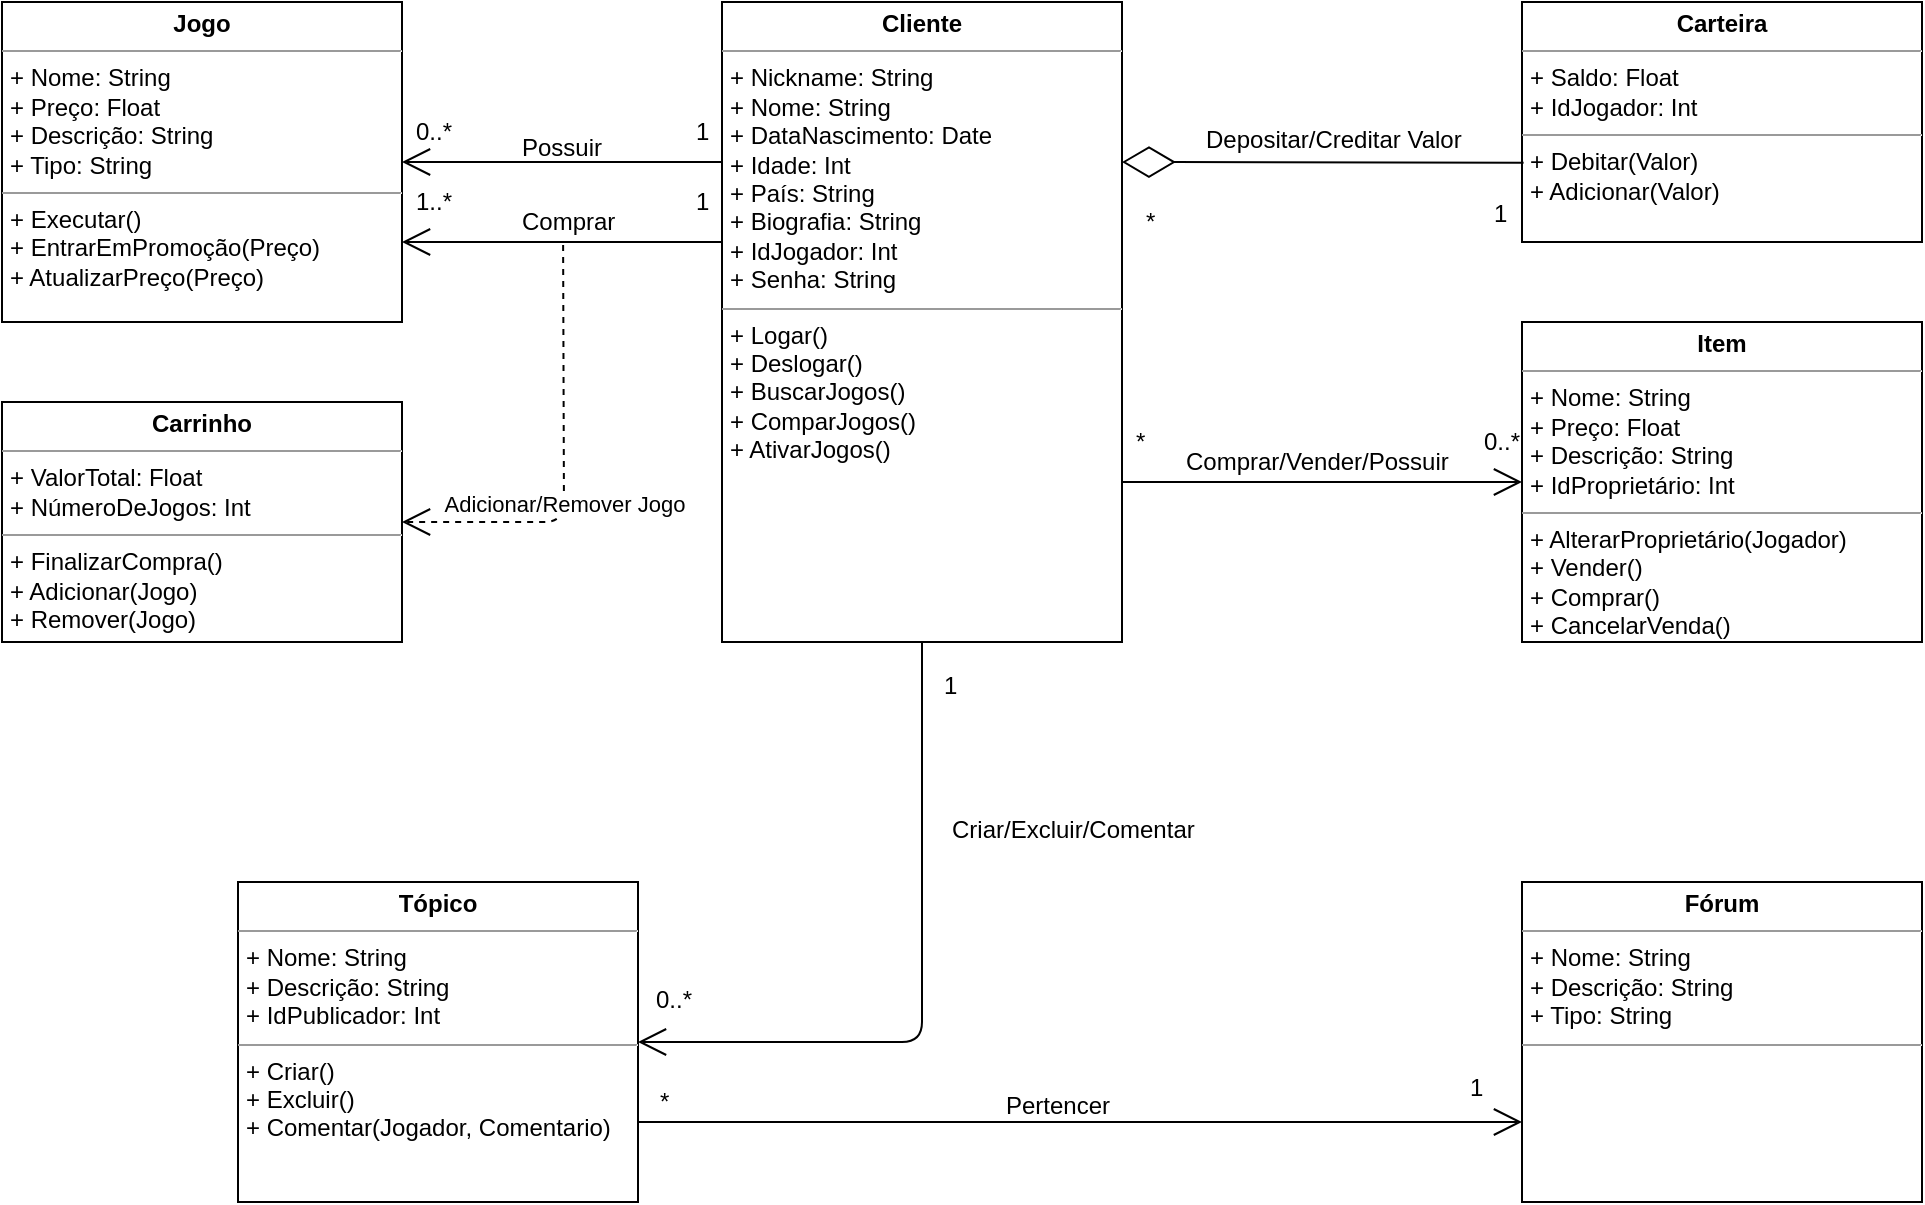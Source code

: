 <mxfile version="10.7.7" type="device"><diagram id="l7jQZJ3xaO9dlrZFXd0_" name="Page-1"><mxGraphModel dx="988" dy="647" grid="1" gridSize="10" guides="1" tooltips="1" connect="1" arrows="1" fold="1" page="1" pageScale="1" pageWidth="1400" pageHeight="850" math="0" shadow="0"><root><mxCell id="0"/><mxCell id="1" parent="0"/><mxCell id="XkHssPdy6YSDoEa4cmkI-1" value="&lt;p style=&quot;margin: 0px ; margin-top: 4px ; text-align: center&quot;&gt;&lt;b&gt;Cliente&lt;/b&gt;&lt;/p&gt;&lt;hr size=&quot;1&quot;&gt;&lt;p style=&quot;margin: 0px ; margin-left: 4px&quot;&gt;+ Nickname: String&lt;br&gt;+ Nome: String&lt;br&gt;+ DataNascimento: Date&lt;br&gt;+ Idade: Int&lt;br&gt;+ País: String&lt;br&gt;+ Biografia: String&lt;br&gt;+ IdJogador: Int&lt;br&gt;+ Senha: String&lt;/p&gt;&lt;hr size=&quot;1&quot;&gt;&lt;p style=&quot;margin: 0px ; margin-left: 4px&quot;&gt;+ Logar()&lt;/p&gt;&lt;p style=&quot;margin: 0px ; margin-left: 4px&quot;&gt;+ Deslogar()&lt;br&gt;+ BuscarJogos()&lt;br&gt;+ ComparJogos()&lt;br&gt;+ AtivarJogos()&lt;br&gt;&lt;/p&gt;" style="verticalAlign=top;align=left;overflow=fill;fontSize=12;fontFamily=Helvetica;html=1;" vertex="1" parent="1"><mxGeometry x="400" y="40" width="200" height="320" as="geometry"/></mxCell><mxCell id="XkHssPdy6YSDoEa4cmkI-2" value="&lt;p style=&quot;margin: 0px ; margin-top: 4px ; text-align: center&quot;&gt;&lt;b&gt;Carteira&lt;/b&gt;&lt;/p&gt;&lt;hr size=&quot;1&quot;&gt;&lt;p style=&quot;margin: 0px ; margin-left: 4px&quot;&gt;+ Saldo: Float&lt;br&gt;+ IdJogador: Int&lt;/p&gt;&lt;hr size=&quot;1&quot;&gt;&lt;p style=&quot;margin: 0px ; margin-left: 4px&quot;&gt;+ Debitar(Valor)&lt;br&gt;+ Adicionar(Valor)&lt;/p&gt;" style="verticalAlign=top;align=left;overflow=fill;fontSize=12;fontFamily=Helvetica;html=1;" vertex="1" parent="1"><mxGeometry x="800" y="40" width="200" height="120" as="geometry"/></mxCell><mxCell id="XkHssPdy6YSDoEa4cmkI-3" value="&lt;p style=&quot;margin: 0px ; margin-top: 4px ; text-align: center&quot;&gt;&lt;b&gt;Carrinho&lt;/b&gt;&lt;/p&gt;&lt;hr size=&quot;1&quot;&gt;&lt;p style=&quot;margin: 0px ; margin-left: 4px&quot;&gt;+ ValorTotal: Float&lt;br&gt;+ NúmeroDeJogos: Int&lt;/p&gt;&lt;hr size=&quot;1&quot;&gt;&lt;p style=&quot;margin: 0px ; margin-left: 4px&quot;&gt;+ FinalizarCompra()&lt;br&gt;+ Adicionar(Jogo)&lt;br&gt;+ Remover(Jogo)&lt;/p&gt;" style="verticalAlign=top;align=left;overflow=fill;fontSize=12;fontFamily=Helvetica;html=1;" vertex="1" parent="1"><mxGeometry x="40" y="240" width="200" height="120" as="geometry"/></mxCell><mxCell id="XkHssPdy6YSDoEa4cmkI-4" value="&lt;p style=&quot;margin: 0px ; margin-top: 4px ; text-align: center&quot;&gt;&lt;b&gt;Jogo&lt;/b&gt;&lt;/p&gt;&lt;hr size=&quot;1&quot;&gt;&lt;p style=&quot;margin: 0px ; margin-left: 4px&quot;&gt;+ Nome: String&lt;br&gt;+ Preço: Float&lt;br&gt;+ Descrição: String&lt;br&gt;+ Tipo: String&lt;/p&gt;&lt;hr size=&quot;1&quot;&gt;&lt;p style=&quot;margin: 0px ; margin-left: 4px&quot;&gt;+ Executar()&lt;br&gt;+ EntrarEmPromoção(Preço)&lt;br&gt;+ AtualizarPreço(Preço)&lt;/p&gt;" style="verticalAlign=top;align=left;overflow=fill;fontSize=12;fontFamily=Helvetica;html=1;" vertex="1" parent="1"><mxGeometry x="40" y="40" width="200" height="160" as="geometry"/></mxCell><mxCell id="XkHssPdy6YSDoEa4cmkI-5" value="&lt;p style=&quot;margin: 0px ; margin-top: 4px ; text-align: center&quot;&gt;&lt;b&gt;Tópico&lt;/b&gt;&lt;/p&gt;&lt;hr size=&quot;1&quot;&gt;&lt;p style=&quot;margin: 0px ; margin-left: 4px&quot;&gt;+ Nome: String&lt;br&gt;+ Descrição: String&lt;br&gt;+ IdPublicador: Int&lt;/p&gt;&lt;hr size=&quot;1&quot;&gt;&lt;p style=&quot;margin: 0px ; margin-left: 4px&quot;&gt;+ Criar()&lt;br&gt;+ Excluir()&lt;br&gt;+ Comentar(Jogador, Comentario)&lt;br&gt;&lt;br&gt;&lt;/p&gt;" style="verticalAlign=top;align=left;overflow=fill;fontSize=12;fontFamily=Helvetica;html=1;" vertex="1" parent="1"><mxGeometry x="158" y="480" width="200" height="160" as="geometry"/></mxCell><mxCell id="XkHssPdy6YSDoEa4cmkI-6" value="&lt;p style=&quot;margin: 0px ; margin-top: 4px ; text-align: center&quot;&gt;&lt;b&gt;Item&lt;/b&gt;&lt;/p&gt;&lt;hr size=&quot;1&quot;&gt;&lt;p style=&quot;margin: 0px ; margin-left: 4px&quot;&gt;+ Nome: String&lt;br&gt;+ Preço: Float&lt;br&gt;+ Descrição: String&lt;br&gt;+ IdProprietário: Int&lt;/p&gt;&lt;hr size=&quot;1&quot;&gt;&lt;p style=&quot;margin: 0px ; margin-left: 4px&quot;&gt;+ AlterarProprietário(Jogador)&lt;br&gt;+ Vender()&lt;br&gt;+ Comprar()&lt;br&gt;+ CancelarVenda()&lt;/p&gt;" style="verticalAlign=top;align=left;overflow=fill;fontSize=12;fontFamily=Helvetica;html=1;" vertex="1" parent="1"><mxGeometry x="800" y="200" width="200" height="160" as="geometry"/></mxCell><mxCell id="XkHssPdy6YSDoEa4cmkI-7" value="&lt;p style=&quot;margin: 0px ; margin-top: 4px ; text-align: center&quot;&gt;&lt;b&gt;Fórum&lt;/b&gt;&lt;/p&gt;&lt;hr size=&quot;1&quot;&gt;&lt;p style=&quot;margin: 0px ; margin-left: 4px&quot;&gt;+ Nome: String&lt;br&gt;+ Descrição: String&lt;br&gt;+ Tipo: String&lt;/p&gt;&lt;hr size=&quot;1&quot;&gt;&lt;p style=&quot;margin: 0px ; margin-left: 4px&quot;&gt;&lt;br&gt;&lt;/p&gt;" style="verticalAlign=top;align=left;overflow=fill;fontSize=12;fontFamily=Helvetica;html=1;" vertex="1" parent="1"><mxGeometry x="800" y="480" width="200" height="160" as="geometry"/></mxCell><mxCell id="XkHssPdy6YSDoEa4cmkI-8" value="" style="endArrow=diamondThin;endFill=0;endSize=24;html=1;exitX=0.004;exitY=0.67;exitDx=0;exitDy=0;exitPerimeter=0;" edge="1" parent="1" source="XkHssPdy6YSDoEa4cmkI-2"><mxGeometry width="160" relative="1" as="geometry"><mxPoint x="610" y="190" as="sourcePoint"/><mxPoint x="600" y="120" as="targetPoint"/></mxGeometry></mxCell><mxCell id="XkHssPdy6YSDoEa4cmkI-9" value="Depositar/Creditar Valor" style="text;html=1;resizable=0;points=[];autosize=1;align=left;verticalAlign=top;spacingTop=-4;" vertex="1" parent="1"><mxGeometry x="640" y="99" width="140" height="20" as="geometry"/></mxCell><mxCell id="XkHssPdy6YSDoEa4cmkI-11" value="*" style="text;html=1;resizable=0;points=[];autosize=1;align=left;verticalAlign=top;spacingTop=-4;" vertex="1" parent="1"><mxGeometry x="610" y="140" width="20" height="20" as="geometry"/></mxCell><mxCell id="XkHssPdy6YSDoEa4cmkI-12" value="1" style="text;html=1;resizable=0;points=[];autosize=1;align=left;verticalAlign=top;spacingTop=-4;" vertex="1" parent="1"><mxGeometry x="784" y="136" width="20" height="20" as="geometry"/></mxCell><mxCell id="XkHssPdy6YSDoEa4cmkI-13" value="" style="endArrow=open;endFill=1;endSize=12;html=1;exitX=0;exitY=0.25;exitDx=0;exitDy=0;entryX=1;entryY=0.5;entryDx=0;entryDy=0;" edge="1" parent="1" source="XkHssPdy6YSDoEa4cmkI-1" target="XkHssPdy6YSDoEa4cmkI-4"><mxGeometry width="160" relative="1" as="geometry"><mxPoint x="260" y="120" as="sourcePoint"/><mxPoint x="420" y="120" as="targetPoint"/></mxGeometry></mxCell><mxCell id="XkHssPdy6YSDoEa4cmkI-14" value="Possuir" style="text;html=1;resizable=0;points=[];autosize=1;align=left;verticalAlign=top;spacingTop=-4;" vertex="1" parent="1"><mxGeometry x="298" y="103" width="60" height="20" as="geometry"/></mxCell><mxCell id="XkHssPdy6YSDoEa4cmkI-15" value="0..*" style="text;html=1;resizable=0;points=[];autosize=1;align=left;verticalAlign=top;spacingTop=-4;" vertex="1" parent="1"><mxGeometry x="245" y="95" width="30" height="20" as="geometry"/></mxCell><mxCell id="XkHssPdy6YSDoEa4cmkI-16" value="1" style="text;html=1;resizable=0;points=[];autosize=1;align=left;verticalAlign=top;spacingTop=-4;" vertex="1" parent="1"><mxGeometry x="385" y="95" width="20" height="20" as="geometry"/></mxCell><mxCell id="XkHssPdy6YSDoEa4cmkI-19" value="" style="endArrow=open;endFill=1;endSize=12;html=1;entryX=1;entryY=0.75;entryDx=0;entryDy=0;exitX=0.002;exitY=0.375;exitDx=0;exitDy=0;exitPerimeter=0;" edge="1" parent="1" source="XkHssPdy6YSDoEa4cmkI-1" target="XkHssPdy6YSDoEa4cmkI-4"><mxGeometry width="160" relative="1" as="geometry"><mxPoint x="397" y="160" as="sourcePoint"/><mxPoint x="242" y="283" as="targetPoint"/></mxGeometry></mxCell><mxCell id="XkHssPdy6YSDoEa4cmkI-21" value="Comprar" style="text;html=1;resizable=0;points=[];autosize=1;align=left;verticalAlign=top;spacingTop=-4;" vertex="1" parent="1"><mxGeometry x="298" y="140" width="60" height="20" as="geometry"/></mxCell><mxCell id="XkHssPdy6YSDoEa4cmkI-22" value="1..*" style="text;html=1;resizable=0;points=[];autosize=1;align=left;verticalAlign=top;spacingTop=-4;" vertex="1" parent="1"><mxGeometry x="245" y="130" width="30" height="20" as="geometry"/></mxCell><mxCell id="XkHssPdy6YSDoEa4cmkI-23" value="1" style="text;html=1;resizable=0;points=[];autosize=1;align=left;verticalAlign=top;spacingTop=-4;" vertex="1" parent="1"><mxGeometry x="385" y="130" width="20" height="20" as="geometry"/></mxCell><mxCell id="XkHssPdy6YSDoEa4cmkI-24" value="Adicionar/Remover Jogo" style="endArrow=open;endSize=12;dashed=1;html=1;entryX=1;entryY=0.5;entryDx=0;entryDy=0;exitX=0.376;exitY=1.077;exitDx=0;exitDy=0;exitPerimeter=0;" edge="1" parent="1" source="XkHssPdy6YSDoEa4cmkI-21" target="XkHssPdy6YSDoEa4cmkI-3"><mxGeometry x="0.174" width="160" relative="1" as="geometry"><mxPoint x="320" y="190" as="sourcePoint"/><mxPoint x="350" y="220" as="targetPoint"/><Array as="points"><mxPoint x="321" y="300"/></Array><mxPoint as="offset"/></mxGeometry></mxCell><mxCell id="XkHssPdy6YSDoEa4cmkI-26" value="" style="endArrow=open;endFill=1;endSize=12;html=1;entryX=0;entryY=0.5;entryDx=0;entryDy=0;exitX=1;exitY=0.75;exitDx=0;exitDy=0;" edge="1" parent="1" source="XkHssPdy6YSDoEa4cmkI-1" target="XkHssPdy6YSDoEa4cmkI-6"><mxGeometry width="160" relative="1" as="geometry"><mxPoint x="719.81" y="419.81" as="sourcePoint"/><mxPoint x="559.81" y="419.81" as="targetPoint"/></mxGeometry></mxCell><mxCell id="XkHssPdy6YSDoEa4cmkI-27" value="Comprar/Vender/Possuir" style="text;html=1;resizable=0;points=[];autosize=1;align=left;verticalAlign=top;spacingTop=-4;" vertex="1" parent="1"><mxGeometry x="630" y="260" width="150" height="20" as="geometry"/></mxCell><mxCell id="XkHssPdy6YSDoEa4cmkI-28" value="*" style="text;html=1;resizable=0;points=[];autosize=1;align=left;verticalAlign=top;spacingTop=-4;" vertex="1" parent="1"><mxGeometry x="605" y="250" width="20" height="20" as="geometry"/></mxCell><mxCell id="XkHssPdy6YSDoEa4cmkI-29" value="0..*" style="text;html=1;resizable=0;points=[];autosize=1;align=left;verticalAlign=top;spacingTop=-4;" vertex="1" parent="1"><mxGeometry x="779" y="250" width="30" height="20" as="geometry"/></mxCell><mxCell id="XkHssPdy6YSDoEa4cmkI-30" value="" style="endArrow=open;endFill=1;endSize=12;html=1;entryX=1;entryY=0.5;entryDx=0;entryDy=0;exitX=0.5;exitY=1;exitDx=0;exitDy=0;" edge="1" parent="1" source="XkHssPdy6YSDoEa4cmkI-1" target="XkHssPdy6YSDoEa4cmkI-5"><mxGeometry width="160" relative="1" as="geometry"><mxPoint x="380" y="510" as="sourcePoint"/><mxPoint x="580" y="510" as="targetPoint"/><Array as="points"><mxPoint x="500" y="560"/></Array></mxGeometry></mxCell><mxCell id="XkHssPdy6YSDoEa4cmkI-31" value="Criar/Excluir/Comentar" style="text;html=1;resizable=0;points=[];autosize=1;align=left;verticalAlign=top;spacingTop=-4;" vertex="1" parent="1"><mxGeometry x="513" y="444" width="140" height="20" as="geometry"/></mxCell><mxCell id="XkHssPdy6YSDoEa4cmkI-35" value="1" style="text;html=1;resizable=0;points=[];autosize=1;align=left;verticalAlign=top;spacingTop=-4;" vertex="1" parent="1"><mxGeometry x="509" y="372" width="20" height="20" as="geometry"/></mxCell><mxCell id="XkHssPdy6YSDoEa4cmkI-36" value="0..*" style="text;html=1;resizable=0;points=[];autosize=1;align=left;verticalAlign=top;spacingTop=-4;" vertex="1" parent="1"><mxGeometry x="365" y="529" width="30" height="20" as="geometry"/></mxCell><mxCell id="XkHssPdy6YSDoEa4cmkI-38" value="" style="endArrow=open;endFill=1;endSize=12;html=1;entryX=0;entryY=0.75;entryDx=0;entryDy=0;exitX=1;exitY=0.75;exitDx=0;exitDy=0;" edge="1" parent="1" source="XkHssPdy6YSDoEa4cmkI-5" target="XkHssPdy6YSDoEa4cmkI-7"><mxGeometry width="160" relative="1" as="geometry"><mxPoint x="450" y="600" as="sourcePoint"/><mxPoint x="650" y="600" as="targetPoint"/></mxGeometry></mxCell><mxCell id="XkHssPdy6YSDoEa4cmkI-39" value="Pertencer" style="text;html=1;resizable=0;points=[];autosize=1;align=left;verticalAlign=top;spacingTop=-4;" vertex="1" parent="1"><mxGeometry x="540" y="582" width="70" height="20" as="geometry"/></mxCell><mxCell id="XkHssPdy6YSDoEa4cmkI-40" value="1" style="text;html=1;resizable=0;points=[];autosize=1;align=left;verticalAlign=top;spacingTop=-4;" vertex="1" parent="1"><mxGeometry x="772" y="573" width="20" height="20" as="geometry"/></mxCell><mxCell id="XkHssPdy6YSDoEa4cmkI-41" value="*" style="text;html=1;resizable=0;points=[];autosize=1;align=left;verticalAlign=top;spacingTop=-4;" vertex="1" parent="1"><mxGeometry x="367" y="580" width="20" height="20" as="geometry"/></mxCell></root></mxGraphModel></diagram></mxfile>